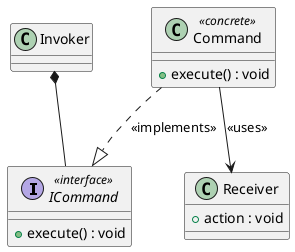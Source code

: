 @startuml

interface ICommand <<interface>> {
    + execute() : void
}

class Invoker
class Command <<concrete>> {
    + execute() : void
}
class Receiver {
    + action : void
}

Invoker *-- ICommand
Command ..|> ICommand : <<implements>>
Command --> Receiver : <<uses>>

@enduml
